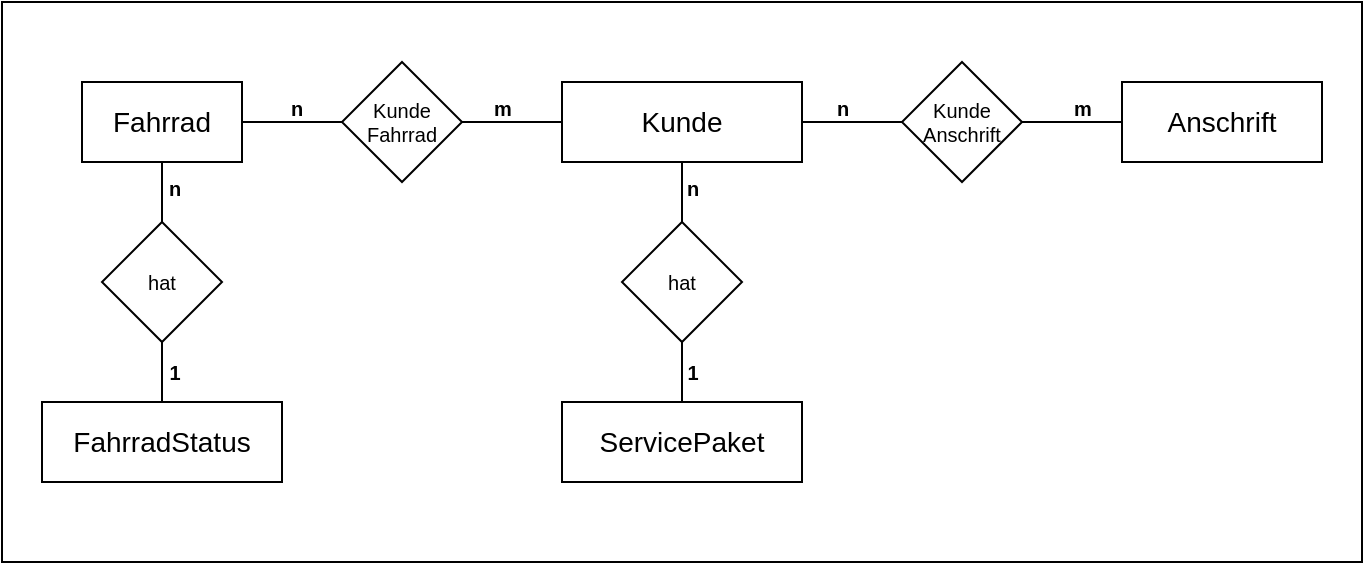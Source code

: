 <mxfile version="18.0.2" type="device"><diagram id="3AfmPow8brI06fn5WtZS" name="Page-1"><mxGraphModel dx="1422" dy="737" grid="1" gridSize="10" guides="1" tooltips="1" connect="1" arrows="1" fold="1" page="1" pageScale="1" pageWidth="827" pageHeight="1169" math="0" shadow="0"><root><mxCell id="0"/><mxCell id="1" parent="0"/><mxCell id="22" value="" style="whiteSpace=wrap;html=1;fillColor=#FFFFFF;fontColor=#000000;strokeColor=#000000;" parent="1" vertex="1"><mxGeometry x="80" y="280" width="680" height="280" as="geometry"/></mxCell><mxCell id="2" value="Fahrrad" style="rounded=0;whiteSpace=wrap;html=1;strokeWidth=1;fillColor=none;fontSize=14;fontColor=#000000;strokeColor=#000000;" parent="1" vertex="1"><mxGeometry x="120" y="320" width="80" height="40" as="geometry"/></mxCell><mxCell id="3" value="FahrradStatus" style="rounded=0;whiteSpace=wrap;html=1;strokeWidth=1;fillColor=none;fontSize=14;fontColor=#000000;strokeColor=#000000;" parent="1" vertex="1"><mxGeometry x="100" y="480" width="120" height="40" as="geometry"/></mxCell><mxCell id="4" value="Kunde" style="rounded=0;whiteSpace=wrap;html=1;strokeWidth=1;fillColor=none;fontSize=14;fontColor=#000000;strokeColor=#000000;" parent="1" vertex="1"><mxGeometry x="360" y="320" width="120" height="40" as="geometry"/></mxCell><mxCell id="5" value="ServicePaket" style="rounded=0;whiteSpace=wrap;html=1;strokeWidth=1;fillColor=none;fontSize=14;fontColor=#000000;strokeColor=#000000;" parent="1" vertex="1"><mxGeometry x="360" y="480" width="120" height="40" as="geometry"/></mxCell><mxCell id="6" value="Anschrift" style="rounded=0;whiteSpace=wrap;html=1;strokeWidth=1;fillColor=none;fontSize=14;fontColor=#000000;strokeColor=#000000;" parent="1" vertex="1"><mxGeometry x="640" y="320" width="100" height="40" as="geometry"/></mxCell><mxCell id="7" value="Kunde&lt;br&gt;Anschrift" style="rhombus;whiteSpace=wrap;html=1;labelBackgroundColor=none;fontSize=10;strokeWidth=1;fillColor=none;fontColor=#000000;strokeColor=#000000;" parent="1" vertex="1"><mxGeometry x="530" y="310" width="60" height="60" as="geometry"/></mxCell><mxCell id="8" value="" style="endArrow=none;html=1;fontSize=10;exitX=0;exitY=0.5;exitDx=0;exitDy=0;entryX=1;entryY=0.5;entryDx=0;entryDy=0;fontColor=#000000;strokeColor=#000000;" parent="1" source="7" target="4" edge="1"><mxGeometry width="50" height="50" relative="1" as="geometry"><mxPoint x="390" y="420" as="sourcePoint"/><mxPoint x="440" y="370" as="targetPoint"/></mxGeometry></mxCell><mxCell id="9" value="" style="endArrow=none;html=1;fontSize=10;entryX=1;entryY=0.5;entryDx=0;entryDy=0;exitX=0;exitY=0.5;exitDx=0;exitDy=0;fontColor=#000000;strokeColor=#000000;" parent="1" source="6" target="7" edge="1"><mxGeometry width="50" height="50" relative="1" as="geometry"><mxPoint x="390" y="420" as="sourcePoint"/><mxPoint x="440" y="370" as="targetPoint"/></mxGeometry></mxCell><mxCell id="10" value="hat" style="rhombus;whiteSpace=wrap;html=1;labelBackgroundColor=none;fontSize=10;strokeWidth=1;fillColor=none;fontColor=#000000;strokeColor=#000000;" parent="1" vertex="1"><mxGeometry x="390" y="390" width="60" height="60" as="geometry"/></mxCell><mxCell id="11" value="" style="endArrow=none;html=1;fontSize=10;entryX=0.5;entryY=1;entryDx=0;entryDy=0;exitX=0.5;exitY=0;exitDx=0;exitDy=0;fontColor=#000000;strokeColor=#000000;" parent="1" source="10" target="4" edge="1"><mxGeometry width="50" height="50" relative="1" as="geometry"><mxPoint x="390" y="420" as="sourcePoint"/><mxPoint x="440" y="370" as="targetPoint"/></mxGeometry></mxCell><mxCell id="12" value="" style="endArrow=none;html=1;fontSize=10;entryX=0.5;entryY=1;entryDx=0;entryDy=0;exitX=0.5;exitY=0;exitDx=0;exitDy=0;fontColor=#000000;strokeColor=#000000;" parent="1" source="5" target="10" edge="1"><mxGeometry width="50" height="50" relative="1" as="geometry"><mxPoint x="390" y="420" as="sourcePoint"/><mxPoint x="440" y="370" as="targetPoint"/></mxGeometry></mxCell><mxCell id="13" value="Kunde&lt;br&gt;Fahrrad" style="rhombus;whiteSpace=wrap;html=1;labelBackgroundColor=none;fontSize=10;strokeWidth=1;fillColor=none;fontColor=#000000;strokeColor=#000000;" parent="1" vertex="1"><mxGeometry x="250" y="310" width="60" height="60" as="geometry"/></mxCell><mxCell id="14" value="hat" style="rhombus;whiteSpace=wrap;html=1;labelBackgroundColor=none;fontSize=10;strokeWidth=1;fillColor=none;fontColor=#000000;strokeColor=#000000;" parent="1" vertex="1"><mxGeometry x="130" y="390" width="60" height="60" as="geometry"/></mxCell><mxCell id="15" value="" style="endArrow=none;html=1;fontSize=10;entryX=0.5;entryY=1;entryDx=0;entryDy=0;exitX=0.5;exitY=0;exitDx=0;exitDy=0;fontColor=#000000;strokeColor=#000000;" parent="1" source="14" target="2" edge="1"><mxGeometry width="50" height="50" relative="1" as="geometry"><mxPoint x="390" y="420" as="sourcePoint"/><mxPoint x="440" y="370" as="targetPoint"/></mxGeometry></mxCell><mxCell id="16" value="" style="endArrow=none;html=1;fontSize=10;exitX=0.5;exitY=0;exitDx=0;exitDy=0;entryX=0.5;entryY=1;entryDx=0;entryDy=0;fontColor=#000000;strokeColor=#000000;" parent="1" source="3" target="14" edge="1"><mxGeometry width="50" height="50" relative="1" as="geometry"><mxPoint x="390" y="420" as="sourcePoint"/><mxPoint x="440" y="370" as="targetPoint"/></mxGeometry></mxCell><mxCell id="17" value="" style="endArrow=none;html=1;fontSize=10;exitX=1;exitY=0.5;exitDx=0;exitDy=0;entryX=0;entryY=0.5;entryDx=0;entryDy=0;fontColor=#000000;strokeColor=#000000;" parent="1" source="2" target="13" edge="1"><mxGeometry width="50" height="50" relative="1" as="geometry"><mxPoint x="390" y="420" as="sourcePoint"/><mxPoint x="440" y="370" as="targetPoint"/></mxGeometry></mxCell><mxCell id="18" value="" style="endArrow=none;html=1;fontSize=10;exitX=1;exitY=0.5;exitDx=0;exitDy=0;entryX=0;entryY=0.5;entryDx=0;entryDy=0;fontColor=#000000;strokeColor=#000000;" parent="1" source="13" target="4" edge="1"><mxGeometry width="50" height="50" relative="1" as="geometry"><mxPoint x="390" y="420" as="sourcePoint"/><mxPoint x="440" y="370" as="targetPoint"/></mxGeometry></mxCell><mxCell id="23" value="&lt;font style=&quot;font-size: 10px&quot;&gt;n&lt;/font&gt;" style="text;strokeColor=none;fillColor=none;html=1;fontSize=24;fontStyle=1;verticalAlign=middle;align=center;fontColor=#000000;" parent="1" vertex="1"><mxGeometry x="217" y="315" width="19" height="27" as="geometry"/></mxCell><mxCell id="24" value="&lt;font style=&quot;font-size: 10px&quot;&gt;m&lt;/font&gt;" style="text;strokeColor=none;fillColor=none;html=1;fontSize=24;fontStyle=1;verticalAlign=middle;align=center;fontColor=#000000;" parent="1" vertex="1"><mxGeometry x="320" y="315" width="19" height="27" as="geometry"/></mxCell><mxCell id="25" value="&lt;font style=&quot;font-size: 10px&quot;&gt;n&lt;/font&gt;" style="text;strokeColor=none;fillColor=none;html=1;fontSize=24;fontStyle=1;verticalAlign=middle;align=center;fontColor=#000000;" parent="1" vertex="1"><mxGeometry x="156" y="355" width="19" height="27" as="geometry"/></mxCell><mxCell id="26" value="&lt;font style=&quot;font-size: 10px&quot;&gt;1&lt;/font&gt;" style="text;strokeColor=none;fillColor=none;html=1;fontSize=24;fontStyle=1;verticalAlign=middle;align=center;fontColor=#000000;" parent="1" vertex="1"><mxGeometry x="156" y="447" width="19" height="27" as="geometry"/></mxCell><mxCell id="27" value="&lt;font style=&quot;font-size: 10px&quot;&gt;n&lt;/font&gt;" style="text;strokeColor=none;fillColor=none;html=1;fontSize=24;fontStyle=1;verticalAlign=middle;align=center;fontColor=#000000;" parent="1" vertex="1"><mxGeometry x="415" y="355" width="19" height="27" as="geometry"/></mxCell><mxCell id="28" value="&lt;font style=&quot;font-size: 10px&quot;&gt;1&lt;/font&gt;" style="text;strokeColor=none;fillColor=none;html=1;fontSize=24;fontStyle=1;verticalAlign=middle;align=center;fontColor=#000000;" parent="1" vertex="1"><mxGeometry x="415" y="447" width="19" height="27" as="geometry"/></mxCell><mxCell id="29" value="&lt;font style=&quot;font-size: 10px&quot;&gt;m&lt;/font&gt;" style="text;strokeColor=none;fillColor=none;html=1;fontSize=24;fontStyle=1;verticalAlign=middle;align=center;fontColor=#000000;" parent="1" vertex="1"><mxGeometry x="610" y="315" width="19" height="27" as="geometry"/></mxCell><mxCell id="30" value="&lt;font style=&quot;font-size: 10px&quot;&gt;n&lt;/font&gt;" style="text;strokeColor=none;fillColor=none;html=1;fontSize=24;fontStyle=1;verticalAlign=middle;align=center;fontColor=#000000;" parent="1" vertex="1"><mxGeometry x="490" y="315" width="19" height="27" as="geometry"/></mxCell></root></mxGraphModel></diagram></mxfile>